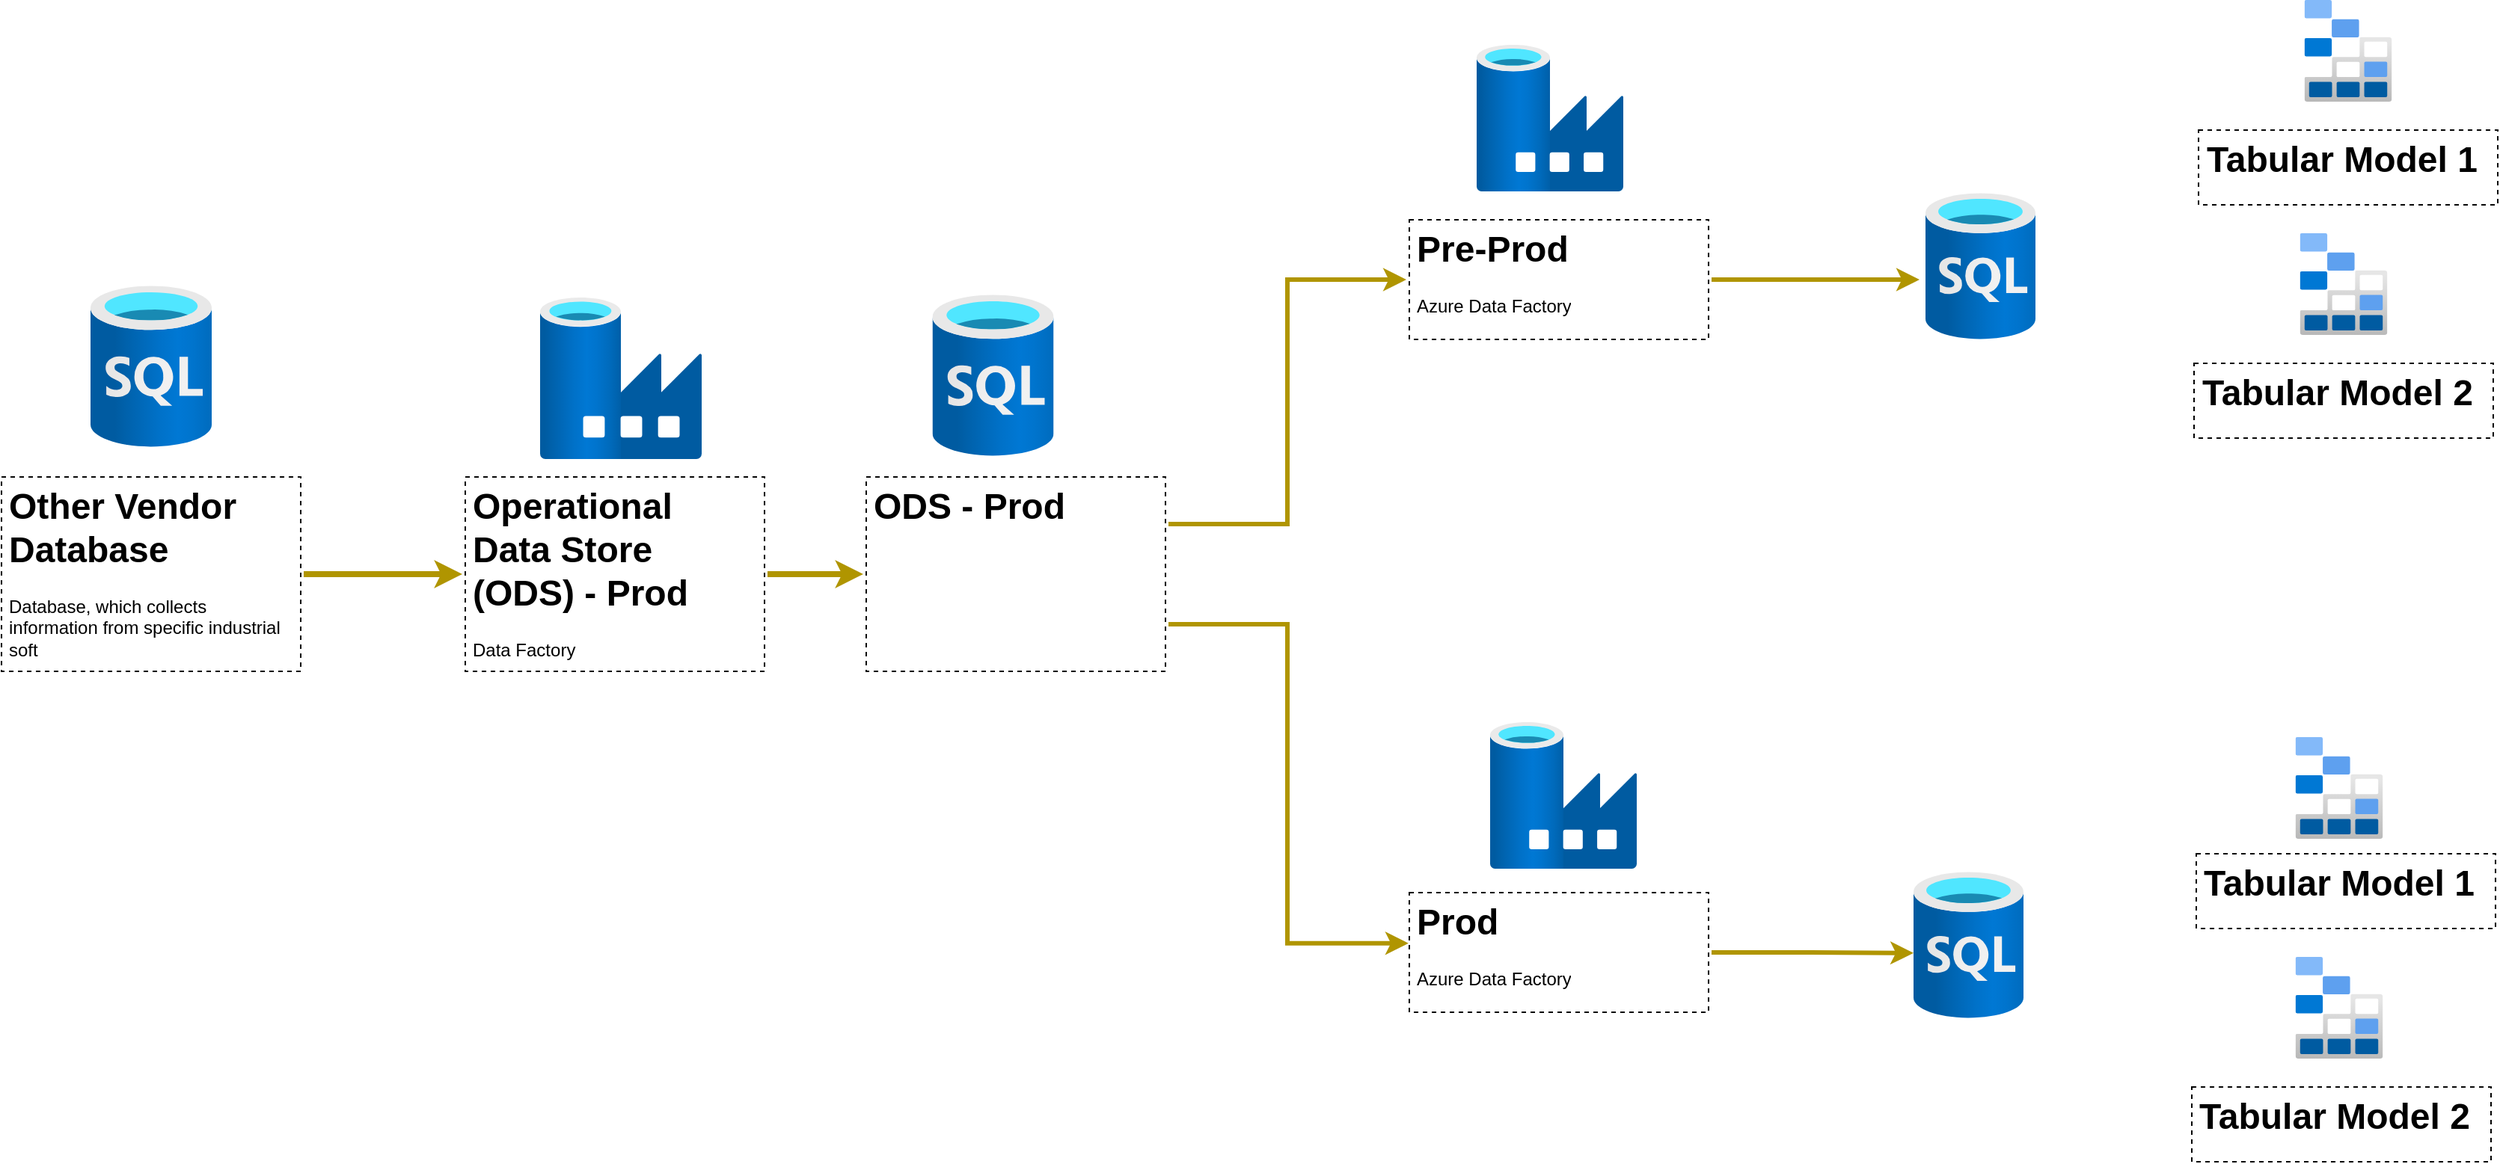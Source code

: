 <mxfile version="22.1.13" type="github">
  <diagram name="Page-1" id="BcD_z-Z6mWE41c7g1vkq">
    <mxGraphModel dx="3500" dy="1907" grid="0" gridSize="10" guides="1" tooltips="1" connect="1" arrows="1" fold="1" page="1" pageScale="1" pageWidth="2200" pageHeight="900" math="0" shadow="0">
      <root>
        <mxCell id="0" />
        <mxCell id="1" parent="0" />
        <mxCell id="kBLxzkw_PutFiRmcld1j-1" value="" style="image;aspect=fixed;html=1;points=[];align=center;fontSize=12;image=img/lib/azure2/databases/SQL_Database.svg;" parent="1" vertex="1">
          <mxGeometry x="129.5" y="270" width="81" height="108" as="geometry" />
        </mxCell>
        <mxCell id="7eZKOLOASio0npsbyuK4-6" style="edgeStyle=orthogonalEdgeStyle;rounded=0;orthogonalLoop=1;jettySize=auto;html=1;exitX=1;exitY=0.5;exitDx=0;exitDy=0;entryX=0;entryY=0.5;entryDx=0;entryDy=0;fillColor=#e3c800;strokeColor=#B09500;strokeWidth=4;" edge="1" parent="1" source="kBLxzkw_PutFiRmcld1j-3" target="kBLxzkw_PutFiRmcld1j-6">
          <mxGeometry relative="1" as="geometry" />
        </mxCell>
        <mxCell id="kBLxzkw_PutFiRmcld1j-3" value="&lt;h1&gt;Other Vendor Database&lt;br&gt;&lt;/h1&gt;&lt;p&gt;Database, which collects information from specific industrial soft&lt;br&gt;&lt;/p&gt;" style="text;html=1;strokeColor=default;fillColor=none;spacing=5;spacingTop=-20;whiteSpace=wrap;overflow=hidden;rounded=0;perimeterSpacing=2;dashed=1;" parent="1" vertex="1">
          <mxGeometry x="70" y="398" width="200" height="130" as="geometry" />
        </mxCell>
        <mxCell id="kBLxzkw_PutFiRmcld1j-4" value="" style="image;aspect=fixed;html=1;points=[];align=center;fontSize=12;image=img/lib/azure2/databases/Data_Factory.svg;" parent="1" vertex="1">
          <mxGeometry x="430" y="278" width="108" height="108" as="geometry" />
        </mxCell>
        <mxCell id="kBLxzkw_PutFiRmcld1j-5" value="" style="image;aspect=fixed;html=1;points=[];align=center;fontSize=12;image=img/lib/azure2/databases/SQL_Database.svg;" parent="1" vertex="1">
          <mxGeometry x="692.25" y="276" width="81" height="108" as="geometry" />
        </mxCell>
        <mxCell id="7eZKOLOASio0npsbyuK4-9" style="edgeStyle=orthogonalEdgeStyle;rounded=0;orthogonalLoop=1;jettySize=auto;html=1;exitX=1;exitY=0.5;exitDx=0;exitDy=0;entryX=0;entryY=0.5;entryDx=0;entryDy=0;fillColor=#e3c800;strokeColor=#B09500;strokeWidth=4;" edge="1" parent="1" source="kBLxzkw_PutFiRmcld1j-6" target="kBLxzkw_PutFiRmcld1j-7">
          <mxGeometry relative="1" as="geometry" />
        </mxCell>
        <mxCell id="kBLxzkw_PutFiRmcld1j-6" value="&lt;h1&gt;Operational Data Store (ODS) - Prod&lt;br&gt;&lt;/h1&gt;&lt;p&gt;Data Factory&lt;br&gt;&lt;/p&gt;" style="text;html=1;strokeColor=default;fillColor=none;spacing=5;spacingTop=-20;whiteSpace=wrap;overflow=hidden;rounded=0;perimeterSpacing=2;dashed=1;" parent="1" vertex="1">
          <mxGeometry x="380" y="398" width="200" height="130" as="geometry" />
        </mxCell>
        <mxCell id="7eZKOLOASio0npsbyuK4-12" style="edgeStyle=elbowEdgeStyle;rounded=0;orthogonalLoop=1;jettySize=auto;html=1;exitX=1;exitY=0.25;exitDx=0;exitDy=0;entryX=0;entryY=0.5;entryDx=0;entryDy=0;fillColor=#e3c800;strokeColor=#B09500;strokeWidth=3;" edge="1" parent="1" source="kBLxzkw_PutFiRmcld1j-7" target="kBLxzkw_PutFiRmcld1j-11">
          <mxGeometry relative="1" as="geometry" />
        </mxCell>
        <mxCell id="kBLxzkw_PutFiRmcld1j-7" value="&lt;h1&gt;ODS - Prod&lt;br&gt;&lt;/h1&gt;" style="text;html=1;strokeColor=default;fillColor=none;spacing=5;spacingTop=-20;whiteSpace=wrap;overflow=hidden;rounded=0;perimeterSpacing=2;dashed=1;" parent="1" vertex="1">
          <mxGeometry x="648" y="398" width="200" height="130" as="geometry" />
        </mxCell>
        <mxCell id="kBLxzkw_PutFiRmcld1j-9" value="" style="image;aspect=fixed;html=1;points=[];align=center;fontSize=12;image=img/lib/azure2/databases/Data_Factory.svg;" parent="1" vertex="1">
          <mxGeometry x="1056" y="109" width="98" height="98" as="geometry" />
        </mxCell>
        <mxCell id="kBLxzkw_PutFiRmcld1j-10" value="" style="image;aspect=fixed;html=1;points=[];align=center;fontSize=12;image=img/lib/azure2/databases/Data_Factory.svg;" parent="1" vertex="1">
          <mxGeometry x="1065" y="562" width="98" height="98" as="geometry" />
        </mxCell>
        <mxCell id="7eZKOLOASio0npsbyuK4-14" style="edgeStyle=orthogonalEdgeStyle;rounded=0;orthogonalLoop=1;jettySize=auto;html=1;exitX=1;exitY=0.5;exitDx=0;exitDy=0;fillColor=#e3c800;strokeColor=#B09500;strokeWidth=3;" edge="1" parent="1" source="kBLxzkw_PutFiRmcld1j-11">
          <mxGeometry relative="1" as="geometry">
            <mxPoint x="1352" y="266" as="targetPoint" />
          </mxGeometry>
        </mxCell>
        <mxCell id="kBLxzkw_PutFiRmcld1j-11" value="&lt;h1&gt;Pre-Prod&lt;br&gt;&lt;/h1&gt;&lt;p&gt;Azure Data Factory&lt;br&gt;&lt;/p&gt;" style="text;html=1;strokeColor=default;fillColor=none;spacing=5;spacingTop=-20;whiteSpace=wrap;overflow=hidden;rounded=0;perimeterSpacing=2;dashed=1;" parent="1" vertex="1">
          <mxGeometry x="1011" y="226" width="200" height="80" as="geometry" />
        </mxCell>
        <mxCell id="7eZKOLOASio0npsbyuK4-15" style="edgeStyle=orthogonalEdgeStyle;rounded=0;orthogonalLoop=1;jettySize=auto;html=1;exitX=1;exitY=0.5;exitDx=0;exitDy=0;fillColor=#e3c800;strokeColor=#B09500;strokeWidth=3;" edge="1" parent="1" source="kBLxzkw_PutFiRmcld1j-13">
          <mxGeometry relative="1" as="geometry">
            <mxPoint x="1348" y="716.4" as="targetPoint" />
          </mxGeometry>
        </mxCell>
        <mxCell id="kBLxzkw_PutFiRmcld1j-13" value="&lt;h1&gt;Prod&lt;br&gt;&lt;/h1&gt;&lt;p&gt;Azure Data Factory&lt;br&gt;&lt;/p&gt;" style="text;html=1;strokeColor=default;fillColor=none;spacing=5;spacingTop=-20;whiteSpace=wrap;overflow=hidden;rounded=0;perimeterSpacing=2;dashed=1;" parent="1" vertex="1">
          <mxGeometry x="1011" y="676" width="200" height="80" as="geometry" />
        </mxCell>
        <mxCell id="kBLxzkw_PutFiRmcld1j-14" value="" style="image;aspect=fixed;html=1;points=[];align=center;fontSize=12;image=img/lib/azure2/databases/SQL_Database.svg;" parent="1" vertex="1">
          <mxGeometry x="1356" y="208" width="73.5" height="98" as="geometry" />
        </mxCell>
        <mxCell id="kBLxzkw_PutFiRmcld1j-15" value="" style="image;aspect=fixed;html=1;points=[];align=center;fontSize=12;image=img/lib/azure2/databases/SQL_Database.svg;" parent="1" vertex="1">
          <mxGeometry x="1348" y="662" width="73.5" height="98" as="geometry" />
        </mxCell>
        <mxCell id="kBLxzkw_PutFiRmcld1j-16" value="" style="image;aspect=fixed;html=1;points=[];align=center;fontSize=12;image=img/lib/azure2/storage/Storage_Explorer.svg;" parent="1" vertex="1">
          <mxGeometry x="1609.3" y="79" width="58.4" height="68" as="geometry" />
        </mxCell>
        <mxCell id="kBLxzkw_PutFiRmcld1j-17" value="" style="image;aspect=fixed;html=1;points=[];align=center;fontSize=12;image=img/lib/azure2/storage/Storage_Explorer.svg;" parent="1" vertex="1">
          <mxGeometry x="1606.3" y="235" width="58.4" height="68" as="geometry" />
        </mxCell>
        <mxCell id="kBLxzkw_PutFiRmcld1j-21" value="" style="image;aspect=fixed;html=1;points=[];align=center;fontSize=12;image=img/lib/azure2/storage/Storage_Explorer.svg;" parent="1" vertex="1">
          <mxGeometry x="1603.3" y="572" width="58.4" height="68" as="geometry" />
        </mxCell>
        <mxCell id="kBLxzkw_PutFiRmcld1j-22" value="" style="image;aspect=fixed;html=1;points=[];align=center;fontSize=12;image=img/lib/azure2/storage/Storage_Explorer.svg;" parent="1" vertex="1">
          <mxGeometry x="1603.3" y="719" width="58.4" height="68" as="geometry" />
        </mxCell>
        <mxCell id="7eZKOLOASio0npsbyuK4-1" value="&lt;h1&gt;Tabular Model 1&lt;br&gt;&lt;/h1&gt;" style="text;html=1;strokeColor=default;fillColor=none;spacing=5;spacingTop=-20;whiteSpace=wrap;overflow=hidden;rounded=0;perimeterSpacing=2;dashed=1;" vertex="1" parent="1">
          <mxGeometry x="1538.5" y="166" width="200" height="50" as="geometry" />
        </mxCell>
        <mxCell id="7eZKOLOASio0npsbyuK4-2" value="&lt;h1&gt;Tabular Model 2&lt;br&gt;&lt;/h1&gt;" style="text;html=1;strokeColor=default;fillColor=none;spacing=5;spacingTop=-20;whiteSpace=wrap;overflow=hidden;rounded=0;perimeterSpacing=2;dashed=1;" vertex="1" parent="1">
          <mxGeometry x="1535.5" y="322" width="200" height="50" as="geometry" />
        </mxCell>
        <mxCell id="7eZKOLOASio0npsbyuK4-3" value="&lt;h1&gt;Tabular Model 1&lt;br&gt;&lt;/h1&gt;" style="text;html=1;strokeColor=default;fillColor=none;spacing=5;spacingTop=-20;whiteSpace=wrap;overflow=hidden;rounded=0;perimeterSpacing=2;dashed=1;" vertex="1" parent="1">
          <mxGeometry x="1537" y="650" width="200" height="50" as="geometry" />
        </mxCell>
        <mxCell id="7eZKOLOASio0npsbyuK4-4" value="&lt;h1&gt;Tabular Model 2&lt;br&gt;&lt;/h1&gt;" style="text;html=1;strokeColor=default;fillColor=none;spacing=5;spacingTop=-20;whiteSpace=wrap;overflow=hidden;rounded=0;perimeterSpacing=2;dashed=1;" vertex="1" parent="1">
          <mxGeometry x="1534" y="806" width="200" height="50" as="geometry" />
        </mxCell>
        <mxCell id="7eZKOLOASio0npsbyuK4-13" style="edgeStyle=orthogonalEdgeStyle;rounded=0;orthogonalLoop=1;jettySize=auto;html=1;exitX=1;exitY=0.75;exitDx=0;exitDy=0;entryX=0.007;entryY=0.427;entryDx=0;entryDy=0;entryPerimeter=0;fillColor=#e3c800;strokeColor=#B09500;strokeWidth=3;" edge="1" parent="1" source="kBLxzkw_PutFiRmcld1j-7" target="kBLxzkw_PutFiRmcld1j-13">
          <mxGeometry relative="1" as="geometry" />
        </mxCell>
      </root>
    </mxGraphModel>
  </diagram>
</mxfile>
